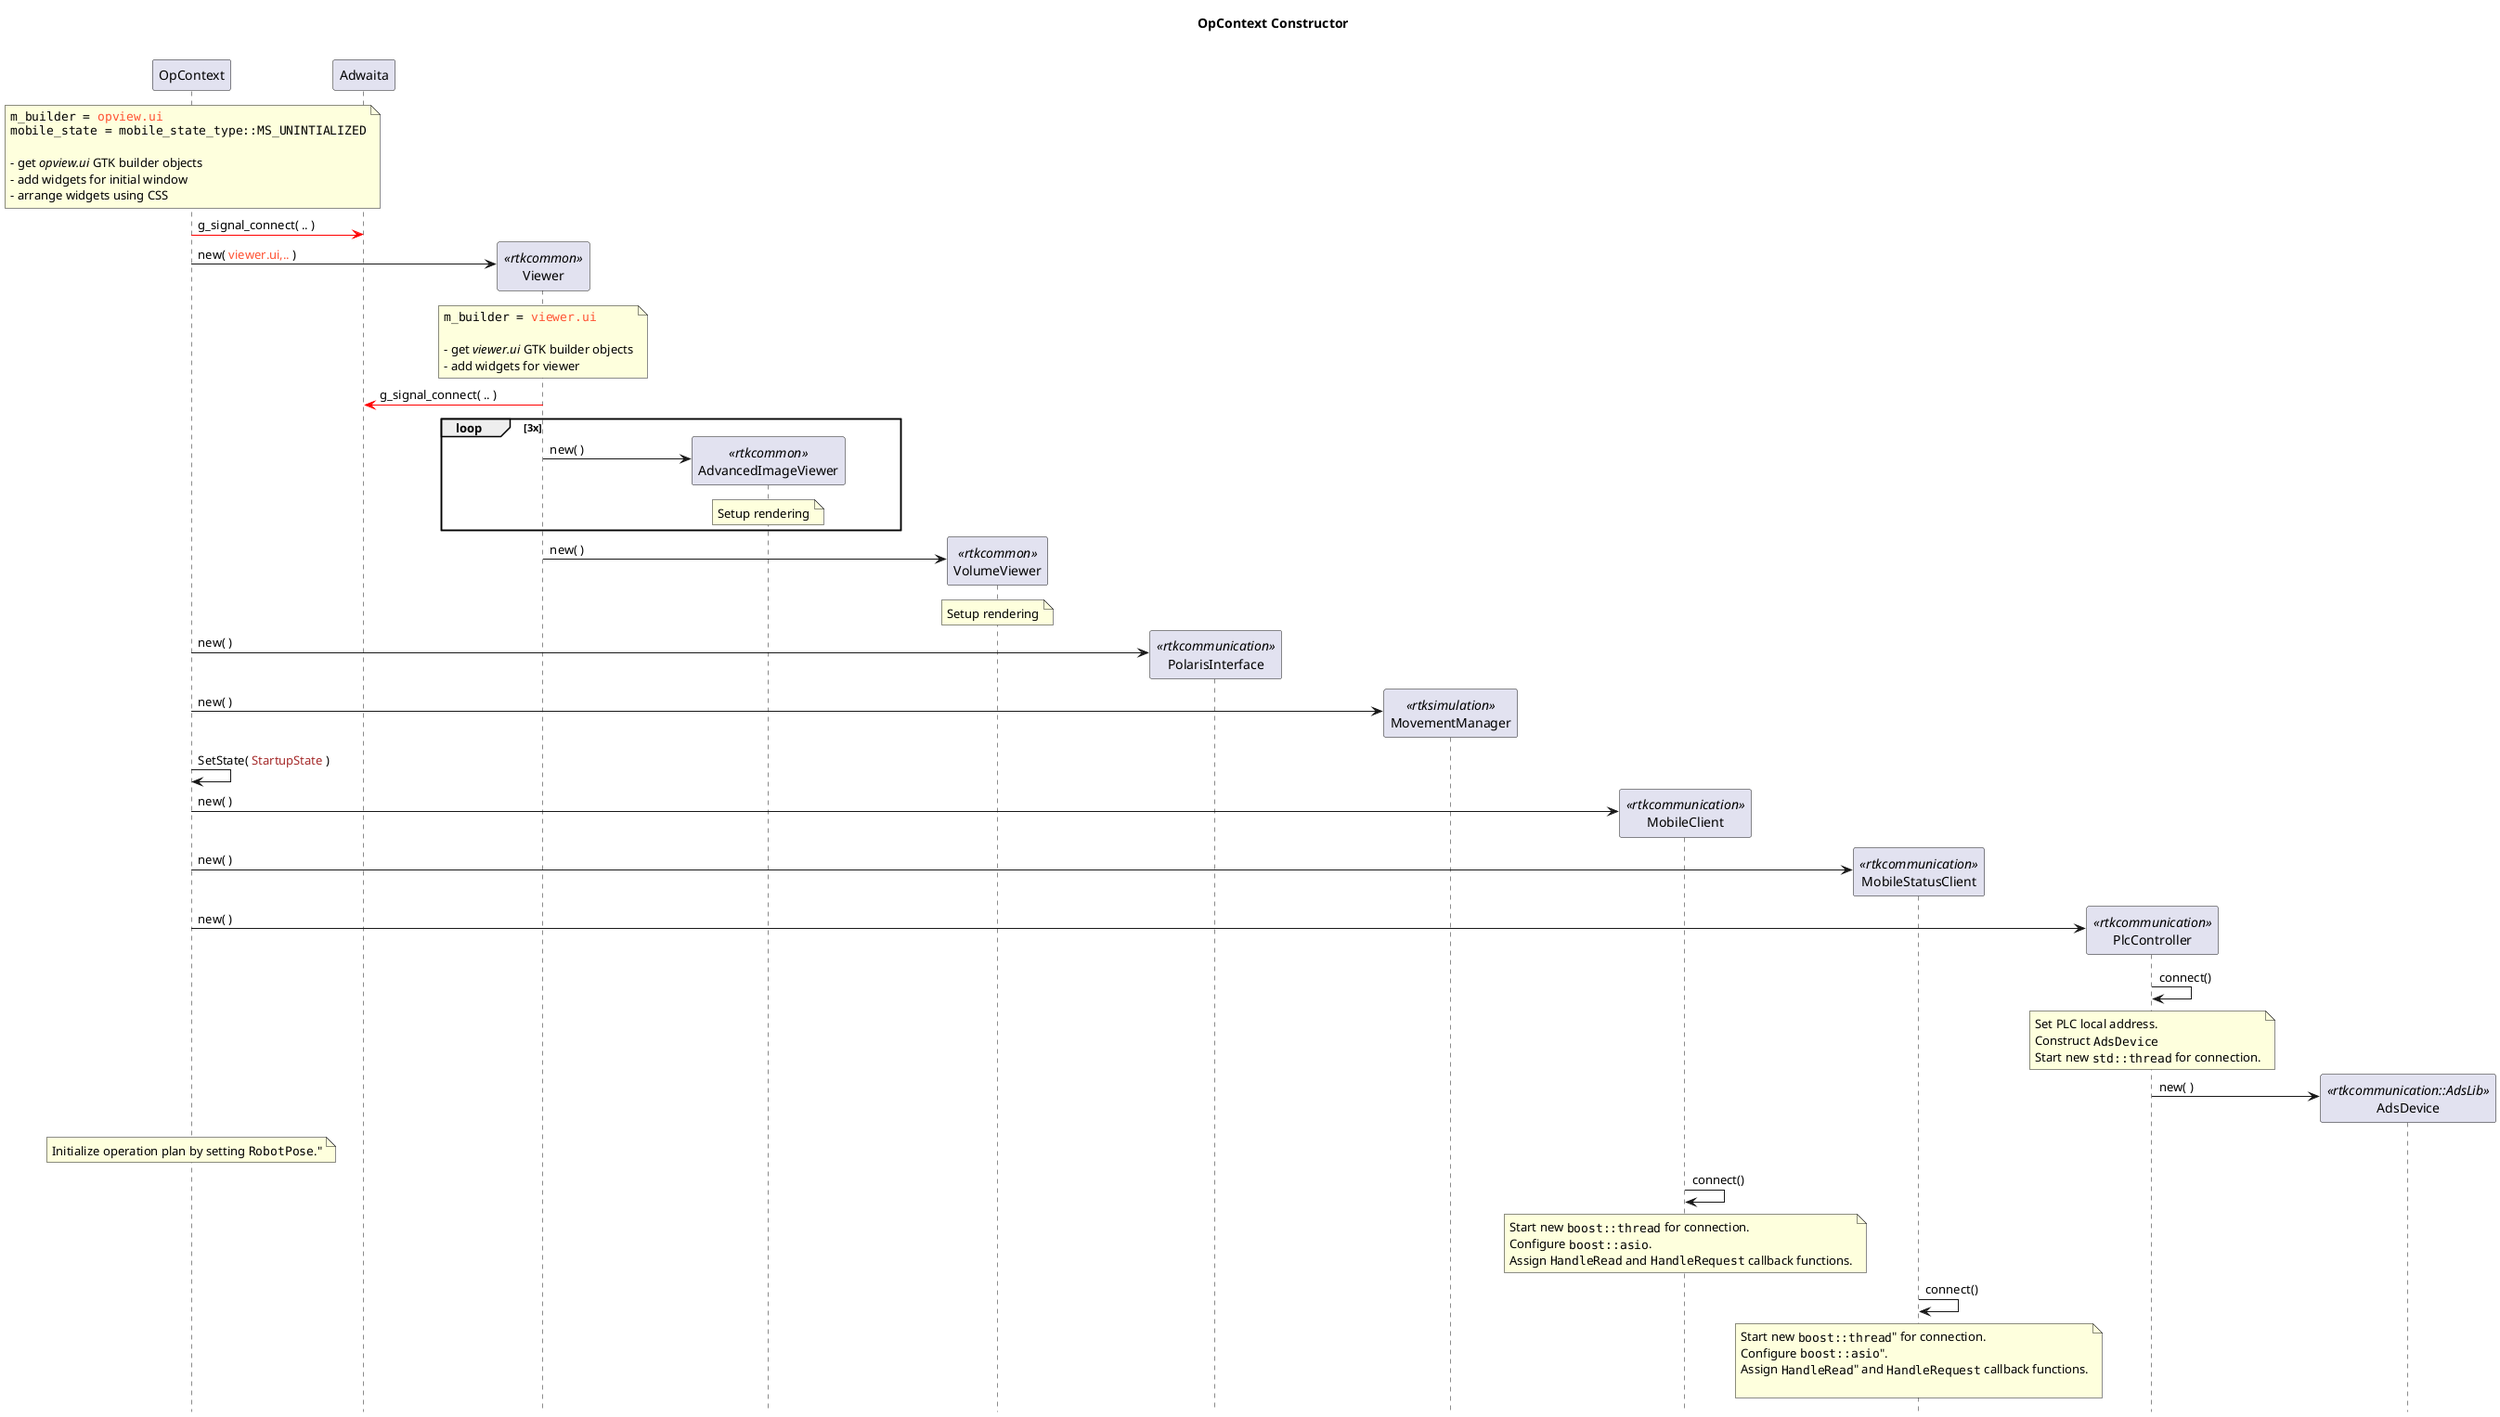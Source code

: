 @startuml OpContext_Ctor

hide footbox
skinparam ParticipantPadding 50

title OpContext Constructor

note over OpContext
    ""m_builder = <color #FF5233>opview.ui</color>""
    ""mobile_state = mobile_state_type::MS_UNINTIALIZED""

    - get //opview.ui// GTK builder objects
    - add widgets for initial window
    - arrange widgets using CSS
end note

OpContext -[#red]> Adwaita : g_signal_connect( .. )

create Viewer <<rtkcommon>>
OpContext -> Viewer : new( <color #FF5233>viewer.ui,..</color> )
note over Viewer
    ""m_builder = <color #FF5233>viewer.ui</color>""

    - get //viewer.ui// GTK builder objects
    - add widgets for viewer
end note
Viewer -[#red]> Adwaita : g_signal_connect( .. )

loop 3x
    create AdvancedImageViewer <<rtkcommon>>
    Viewer -> AdvancedImageViewer : new( )
    note over AdvancedImageViewer : Setup rendering
end

create VolumeViewer <<rtkcommon>>
Viewer -> VolumeViewer : new( )
note over VolumeViewer : Setup rendering

create PolarisInterface <<rtkcommunication>>
OpContext -> PolarisInterface : new( )

create MovementManager <<rtksimulation>>
OpContext -> MovementManager : new( )

OpContext -> OpContext : SetState( <color brown>StartupState</color> )

' We can use following construct to create participant with title and subtitle
' participant MobileClient <<rtkcommunication>> [
'     =Session
'     ----
'     ""MobileClient""
' ]

create MobileClient <<rtkcommunication>>
OpContext -> MobileClient : new( )

create MobileStatusClient <<rtkcommunication>>
OpContext -> MobileStatusClient : new( )

create PlcController <<rtkcommunication>>
OpContext -> PlcController : new( )

PlcController -> PlcController : connect()
note over PlcController
    Set PLC local address.
    Construct ""AdsDevice""
    Start new ""std::thread"" for connection.
end note

create AdsDevice <<rtkcommunication::AdsLib>>
PlcController -> AdsDevice : new( )

note over OpContext
    Initialize operation plan by setting ""RobotPose""."
end note

MobileClient -> MobileClient : connect()
note over MobileClient
    Start new ""boost::thread"" for connection.
    Configure ""boost::asio"".
    Assign ""HandleRead"" and ""HandleRequest"" callback functions.
end note

MobileStatusClient -> MobileStatusClient : connect()
note over MobileStatusClient
    Start new ""boost::thread""" for connection.
    Configure ""boost::asio""".
    Assign ""HandleRead""" and ""HandleRequest"" callback functions.

end note

@enduml
